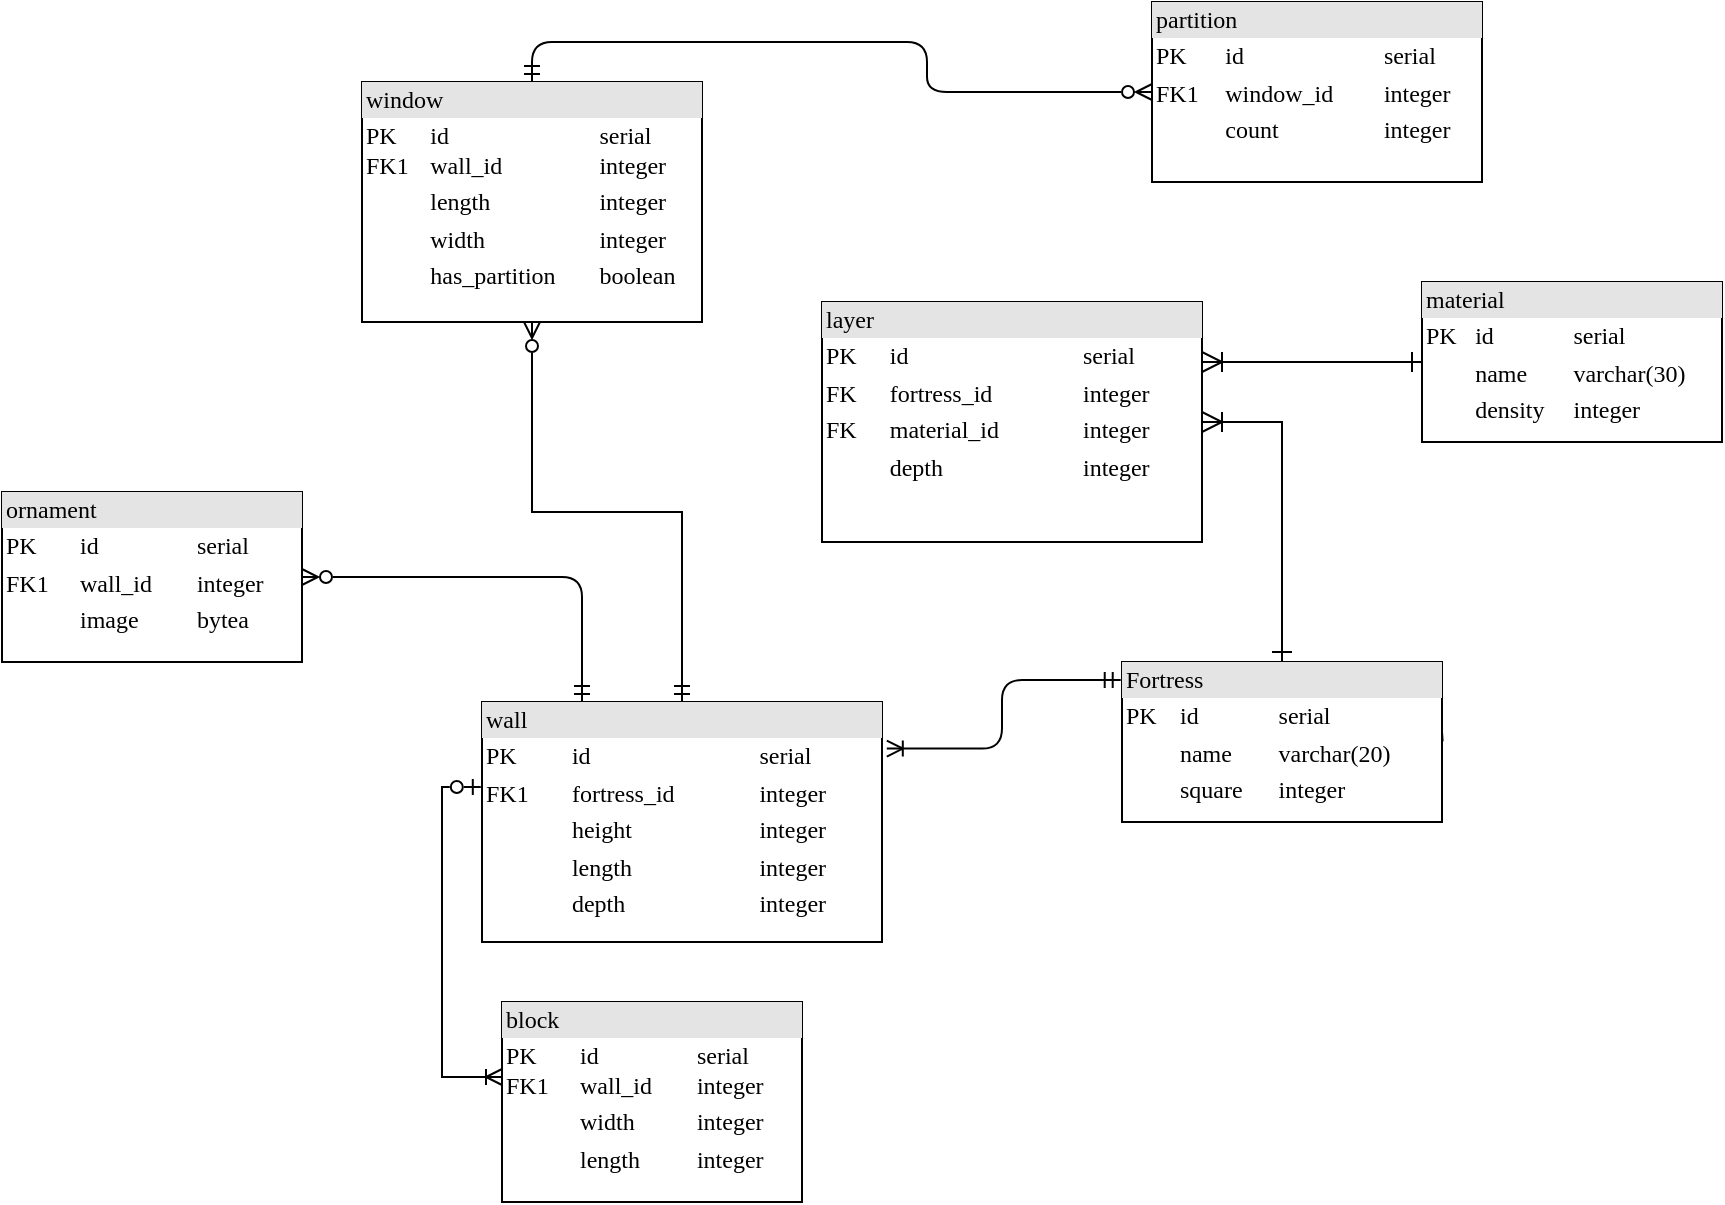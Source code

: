 <mxfile version="21.0.6" type="device"><diagram name="Page-1" id="2ca16b54-16f6-2749-3443-fa8db7711227"><mxGraphModel dx="2205" dy="1572" grid="1" gridSize="10" guides="1" tooltips="1" connect="1" arrows="1" fold="1" page="1" pageScale="1" pageWidth="1100" pageHeight="850" background="none" math="0" shadow="0"><root><mxCell id="0"/><mxCell id="1" parent="0"/><mxCell id="2ed32ef02a7f4228-22" style="edgeStyle=orthogonalEdgeStyle;html=1;exitX=-0.004;exitY=0.113;entryX=1.012;entryY=0.194;labelBackgroundColor=none;startArrow=ERmandOne;endArrow=ERoneToMany;fontFamily=Verdana;fontSize=12;align=left;startFill=0;endFill=0;exitDx=0;exitDy=0;entryDx=0;entryDy=0;entryPerimeter=0;exitPerimeter=0;" parent="1" source="2ed32ef02a7f4228-8" target="XVIDR4VENb0a3KNIITzK-3" edge="1"><mxGeometry relative="1" as="geometry"/></mxCell><mxCell id="2ed32ef02a7f4228-3" value="&lt;div style=&quot;box-sizing: border-box ; width: 100% ; background: #e4e4e4 ; padding: 2px&quot;&gt;block&lt;/div&gt;&lt;table style=&quot;width: 100% ; font-size: 1em&quot; cellpadding=&quot;2&quot; cellspacing=&quot;0&quot;&gt;&lt;tbody&gt;&lt;tr&gt;&lt;td&gt;PK&lt;br&gt;FK1&lt;/td&gt;&lt;td&gt;id&lt;br&gt;wall_id&lt;/td&gt;&lt;td&gt;serial&lt;br&gt;integer&lt;/td&gt;&lt;/tr&gt;&lt;tr&gt;&lt;td&gt;&lt;br&gt;&lt;/td&gt;&lt;td&gt;width&lt;/td&gt;&lt;td&gt;integer&lt;/td&gt;&lt;/tr&gt;&lt;tr&gt;&lt;td&gt;&lt;br&gt;&lt;/td&gt;&lt;td&gt;length&lt;br&gt;&lt;/td&gt;&lt;td&gt;integer&lt;/td&gt;&lt;/tr&gt;&lt;/tbody&gt;&lt;/table&gt;" style="verticalAlign=top;align=left;overflow=fill;html=1;rounded=0;shadow=0;comic=0;labelBackgroundColor=none;strokeWidth=1;fontFamily=Verdana;fontSize=12" parent="1" vertex="1"><mxGeometry x="100" y="480" width="150" height="100" as="geometry"/></mxCell><mxCell id="cIs-21qCSYOTM-PG0c1b-6" style="edgeStyle=none;rounded=0;orthogonalLoop=1;jettySize=auto;html=1;fontSize=12;endArrow=ERmandOne;endFill=0;startSize=8;endSize=8;" parent="1" source="2ed32ef02a7f4228-8" edge="1"><mxGeometry relative="1" as="geometry"><mxPoint x="560" y="345.333" as="targetPoint"/></mxGeometry></mxCell><mxCell id="cIs-21qCSYOTM-PG0c1b-7" style="edgeStyle=none;rounded=0;orthogonalLoop=1;jettySize=auto;html=1;entryX=1;entryY=0.5;entryDx=0;entryDy=0;fontSize=12;endArrow=ERoneToMany;endFill=0;startSize=8;endSize=8;startArrow=ERone;startFill=0;" parent="1" source="2ed32ef02a7f4228-8" target="XVIDR4VENb0a3KNIITzK-8" edge="1"><mxGeometry relative="1" as="geometry"><Array as="points"><mxPoint x="490" y="190"/></Array></mxGeometry></mxCell><mxCell id="2ed32ef02a7f4228-8" value="&lt;div style=&quot;box-sizing: border-box ; width: 100% ; background: #e4e4e4 ; padding: 2px&quot;&gt;Fortress&lt;/div&gt;&lt;table style=&quot;width: 100% ; font-size: 1em&quot; cellpadding=&quot;2&quot; cellspacing=&quot;0&quot;&gt;&lt;tbody&gt;&lt;tr&gt;&lt;td&gt;PK&lt;/td&gt;&lt;td&gt;id&lt;/td&gt;&lt;td&gt;serial&lt;/td&gt;&lt;/tr&gt;&lt;tr&gt;&lt;td&gt;&lt;br&gt;&lt;/td&gt;&lt;td&gt;name&lt;/td&gt;&lt;td&gt;varchar(20)&lt;/td&gt;&lt;/tr&gt;&lt;tr&gt;&lt;td&gt;&lt;br&gt;&lt;/td&gt;&lt;td&gt;square&lt;/td&gt;&lt;td&gt;integer&lt;/td&gt;&lt;/tr&gt;&lt;/tbody&gt;&lt;/table&gt;" style="verticalAlign=top;align=left;overflow=fill;html=1;rounded=0;shadow=0;comic=0;labelBackgroundColor=none;strokeWidth=1;fontFamily=Verdana;fontSize=12" parent="1" vertex="1"><mxGeometry x="410" y="310" width="160" height="80" as="geometry"/></mxCell><mxCell id="XVIDR4VENb0a3KNIITzK-4" style="edgeStyle=orthogonalEdgeStyle;rounded=0;orthogonalLoop=1;jettySize=auto;html=1;entryX=0;entryY=0.375;entryDx=0;entryDy=0;entryPerimeter=0;startArrow=ERzeroToOne;startFill=0;endArrow=ERoneToMany;endFill=0;exitX=-0.003;exitY=0.354;exitDx=0;exitDy=0;exitPerimeter=0;" parent="1" source="XVIDR4VENb0a3KNIITzK-3" target="2ed32ef02a7f4228-3" edge="1"><mxGeometry relative="1" as="geometry"/></mxCell><mxCell id="XVIDR4VENb0a3KNIITzK-7" style="edgeStyle=orthogonalEdgeStyle;rounded=0;orthogonalLoop=1;jettySize=auto;html=1;entryX=0.5;entryY=1;entryDx=0;entryDy=0;startArrow=ERmandOne;startFill=0;endArrow=ERzeroToMany;endFill=0;" parent="1" source="XVIDR4VENb0a3KNIITzK-3" target="XVIDR4VENb0a3KNIITzK-5" edge="1"><mxGeometry relative="1" as="geometry"/></mxCell><mxCell id="XVIDR4VENb0a3KNIITzK-3" value="&lt;div style=&quot;box-sizing: border-box ; width: 100% ; background: #e4e4e4 ; padding: 2px&quot;&gt;wall&lt;/div&gt;&lt;table style=&quot;width: 100% ; font-size: 1em&quot; cellpadding=&quot;2&quot; cellspacing=&quot;0&quot;&gt;&lt;tbody&gt;&lt;tr&gt;&lt;td&gt;PK&lt;br&gt;&lt;/td&gt;&lt;td&gt;id&lt;br&gt;&lt;/td&gt;&lt;td&gt;serial&lt;/td&gt;&lt;/tr&gt;&lt;tr&gt;&lt;td&gt;FK1&lt;/td&gt;&lt;td&gt;fortress_id&lt;/td&gt;&lt;td&gt;integer&lt;/td&gt;&lt;/tr&gt;&lt;tr&gt;&lt;td&gt;&lt;br&gt;&lt;/td&gt;&lt;td&gt;height&lt;/td&gt;&lt;td&gt;integer&lt;/td&gt;&lt;/tr&gt;&lt;tr&gt;&lt;td&gt;&lt;br&gt;&lt;/td&gt;&lt;td&gt;length&lt;/td&gt;&lt;td&gt;integer&lt;/td&gt;&lt;/tr&gt;&lt;tr&gt;&lt;td&gt;&lt;br&gt;&lt;/td&gt;&lt;td&gt;depth&lt;/td&gt;&lt;td&gt;integer&lt;/td&gt;&lt;/tr&gt;&lt;/tbody&gt;&lt;/table&gt;" style="verticalAlign=top;align=left;overflow=fill;html=1;rounded=0;shadow=0;comic=0;labelBackgroundColor=none;strokeWidth=1;fontFamily=Verdana;fontSize=12" parent="1" vertex="1"><mxGeometry x="90" y="330" width="200" height="120" as="geometry"/></mxCell><mxCell id="XVIDR4VENb0a3KNIITzK-5" value="&lt;div style=&quot;box-sizing: border-box ; width: 100% ; background: #e4e4e4 ; padding: 2px&quot;&gt;window&lt;/div&gt;&lt;table style=&quot;width: 100% ; font-size: 1em&quot; cellpadding=&quot;2&quot; cellspacing=&quot;0&quot;&gt;&lt;tbody&gt;&lt;tr&gt;&lt;td&gt;PK&lt;br&gt;FK1&lt;/td&gt;&lt;td&gt;id&lt;br&gt;wall_id&lt;/td&gt;&lt;td&gt;serial&lt;br&gt;integer&lt;/td&gt;&lt;/tr&gt;&lt;tr&gt;&lt;td&gt;&lt;br&gt;&lt;/td&gt;&lt;td&gt;length&lt;br&gt;&lt;/td&gt;&lt;td&gt;integer&lt;/td&gt;&lt;/tr&gt;&lt;tr&gt;&lt;td&gt;&lt;br&gt;&lt;/td&gt;&lt;td&gt;width&lt;/td&gt;&lt;td&gt;integer&lt;/td&gt;&lt;/tr&gt;&lt;tr&gt;&lt;td&gt;&lt;br&gt;&lt;/td&gt;&lt;td&gt;has_partition&lt;br&gt;&lt;/td&gt;&lt;td&gt;boolean&lt;/td&gt;&lt;/tr&gt;&lt;tr&gt;&lt;td&gt;&lt;br&gt;&lt;/td&gt;&lt;td&gt;&lt;br&gt;&lt;br&gt;&lt;br&gt;&lt;/td&gt;&lt;td&gt;&lt;br&gt;&lt;/td&gt;&lt;/tr&gt;&lt;/tbody&gt;&lt;/table&gt;" style="verticalAlign=top;align=left;overflow=fill;html=1;rounded=0;shadow=0;comic=0;labelBackgroundColor=none;strokeWidth=1;fontFamily=Verdana;fontSize=12;" parent="1" vertex="1"><mxGeometry x="30" y="20" width="170" height="120" as="geometry"/></mxCell><mxCell id="cIs-21qCSYOTM-PG0c1b-2" style="edgeStyle=none;curved=1;rounded=0;orthogonalLoop=1;jettySize=auto;html=1;fontSize=12;endArrow=ERmandOne;endFill=0;startSize=8;endSize=8;" parent="1" source="XVIDR4VENb0a3KNIITzK-8" edge="1"><mxGeometry relative="1" as="geometry"><mxPoint x="430" y="194.0" as="targetPoint"/></mxGeometry></mxCell><mxCell id="XVIDR4VENb0a3KNIITzK-8" value="&lt;div style=&quot;box-sizing: border-box ; width: 100% ; background: #e4e4e4 ; padding: 2px&quot;&gt;layer&lt;/div&gt;&lt;table style=&quot;width: 100% ; font-size: 1em&quot; cellpadding=&quot;2&quot; cellspacing=&quot;0&quot;&gt;&lt;tbody&gt;&lt;tr&gt;&lt;td&gt;PK&lt;/td&gt;&lt;td&gt;id&lt;/td&gt;&lt;td&gt;serial&lt;/td&gt;&lt;/tr&gt;&lt;tr&gt;&lt;td&gt;FK&lt;/td&gt;&lt;td&gt;fortress_id&lt;/td&gt;&lt;td&gt;integer&lt;/td&gt;&lt;/tr&gt;&lt;tr&gt;&lt;td&gt;FK&lt;/td&gt;&lt;td&gt;material_id&lt;/td&gt;&lt;td&gt;integer&lt;/td&gt;&lt;/tr&gt;&lt;tr&gt;&lt;td&gt;&lt;br&gt;&lt;/td&gt;&lt;td&gt;depth&lt;/td&gt;&lt;td&gt;integer&lt;/td&gt;&lt;/tr&gt;&lt;/tbody&gt;&lt;/table&gt;" style="verticalAlign=top;align=left;overflow=fill;html=1;rounded=0;shadow=0;comic=0;labelBackgroundColor=none;strokeWidth=1;fontFamily=Verdana;fontSize=12" parent="1" vertex="1"><mxGeometry x="260" y="130" width="190" height="120" as="geometry"/></mxCell><mxCell id="XndN6n7AZz7YNO5JSHy4-1" style="edgeStyle=none;curved=1;rounded=0;orthogonalLoop=1;jettySize=auto;html=1;entryX=1;entryY=0.25;entryDx=0;entryDy=0;fontSize=12;startSize=8;endSize=8;startArrow=ERone;startFill=0;endArrow=ERoneToMany;endFill=0;" edge="1" parent="1" source="XVIDR4VENb0a3KNIITzK-9" target="XVIDR4VENb0a3KNIITzK-8"><mxGeometry relative="1" as="geometry"/></mxCell><mxCell id="XVIDR4VENb0a3KNIITzK-9" value="&lt;div style=&quot;box-sizing: border-box ; width: 100% ; background: #e4e4e4 ; padding: 2px&quot;&gt;material&lt;/div&gt;&lt;table style=&quot;width: 100% ; font-size: 1em&quot; cellpadding=&quot;2&quot; cellspacing=&quot;0&quot;&gt;&lt;tbody&gt;&lt;tr&gt;&lt;td&gt;PK&lt;/td&gt;&lt;td&gt;id&lt;/td&gt;&lt;td&gt;serial&lt;/td&gt;&lt;/tr&gt;&lt;tr&gt;&lt;td&gt;&lt;br&gt;&lt;/td&gt;&lt;td&gt;name&lt;/td&gt;&lt;td&gt;varchar(30)&lt;/td&gt;&lt;/tr&gt;&lt;tr&gt;&lt;td&gt;&lt;br&gt;&lt;/td&gt;&lt;td&gt;density&lt;br&gt;&lt;/td&gt;&lt;td&gt;integer&lt;/td&gt;&lt;/tr&gt;&lt;/tbody&gt;&lt;/table&gt;" style="verticalAlign=top;align=left;overflow=fill;html=1;rounded=0;shadow=0;comic=0;labelBackgroundColor=none;strokeWidth=1;fontFamily=Verdana;fontSize=12" parent="1" vertex="1"><mxGeometry x="560" y="120" width="150" height="80" as="geometry"/></mxCell><mxCell id="XVIDR4VENb0a3KNIITzK-10" style="edgeStyle=none;curved=1;rounded=0;orthogonalLoop=1;jettySize=auto;html=1;exitX=0.5;exitY=1;exitDx=0;exitDy=0;fontSize=12;startSize=8;endSize=8;" parent="1" source="2ed32ef02a7f4228-8" target="2ed32ef02a7f4228-8" edge="1"><mxGeometry relative="1" as="geometry"/></mxCell><mxCell id="XVIDR4VENb0a3KNIITzK-12" value="&lt;div style=&quot;box-sizing: border-box ; width: 100% ; background: #e4e4e4 ; padding: 2px&quot;&gt;partition&lt;/div&gt;&lt;table style=&quot;width: 100% ; font-size: 1em&quot; cellpadding=&quot;2&quot; cellspacing=&quot;0&quot;&gt;&lt;tbody&gt;&lt;tr&gt;&lt;td&gt;PK&lt;/td&gt;&lt;td&gt;id&lt;/td&gt;&lt;td&gt;serial&lt;/td&gt;&lt;/tr&gt;&lt;tr&gt;&lt;td&gt;FK1&lt;/td&gt;&lt;td&gt;window_id&lt;/td&gt;&lt;td&gt;integer&lt;/td&gt;&lt;/tr&gt;&lt;tr&gt;&lt;td&gt;&lt;br&gt;&lt;/td&gt;&lt;td&gt;count&lt;/td&gt;&lt;td&gt;integer&lt;/td&gt;&lt;/tr&gt;&lt;/tbody&gt;&lt;/table&gt;" style="verticalAlign=top;align=left;overflow=fill;html=1;rounded=0;shadow=0;comic=0;labelBackgroundColor=none;strokeWidth=1;fontFamily=Verdana;fontSize=12" parent="1" vertex="1"><mxGeometry x="425" y="-20" width="165" height="90" as="geometry"/></mxCell><mxCell id="XVIDR4VENb0a3KNIITzK-16" style="edgeStyle=orthogonalEdgeStyle;rounded=1;orthogonalLoop=1;jettySize=auto;html=1;entryX=0;entryY=0.5;entryDx=0;entryDy=0;startArrow=ERmandOne;startFill=0;endArrow=ERzeroToMany;endFill=0;exitX=0.5;exitY=0;exitDx=0;exitDy=0;" parent="1" source="XVIDR4VENb0a3KNIITzK-5" target="XVIDR4VENb0a3KNIITzK-12" edge="1"><mxGeometry relative="1" as="geometry"><mxPoint x="210" y="320" as="sourcePoint"/><mxPoint x="210" y="240" as="targetPoint"/></mxGeometry></mxCell><mxCell id="XVIDR4VENb0a3KNIITzK-17" value="&lt;div style=&quot;box-sizing: border-box ; width: 100% ; background: #e4e4e4 ; padding: 2px&quot;&gt;ornament&lt;/div&gt;&lt;table style=&quot;width: 100% ; font-size: 1em&quot; cellpadding=&quot;2&quot; cellspacing=&quot;0&quot;&gt;&lt;tbody&gt;&lt;tr&gt;&lt;td&gt;PK&lt;/td&gt;&lt;td&gt;id&lt;/td&gt;&lt;td&gt;serial&lt;/td&gt;&lt;/tr&gt;&lt;tr&gt;&lt;td&gt;FK1&lt;/td&gt;&lt;td&gt;wall_id&lt;br&gt;&lt;/td&gt;&lt;td&gt;integer&lt;/td&gt;&lt;/tr&gt;&lt;tr&gt;&lt;td&gt;&lt;br&gt;&lt;/td&gt;&lt;td&gt;image&lt;/td&gt;&lt;td&gt;bytea&lt;/td&gt;&lt;/tr&gt;&lt;/tbody&gt;&lt;/table&gt;" style="verticalAlign=top;align=left;overflow=fill;html=1;rounded=0;shadow=0;comic=0;labelBackgroundColor=none;strokeWidth=1;fontFamily=Verdana;fontSize=12" parent="1" vertex="1"><mxGeometry x="-150" y="225" width="150" height="85" as="geometry"/></mxCell><mxCell id="XVIDR4VENb0a3KNIITzK-20" style="edgeStyle=orthogonalEdgeStyle;rounded=1;orthogonalLoop=1;jettySize=auto;html=1;entryX=0.25;entryY=0;entryDx=0;entryDy=0;startArrow=ERzeroToMany;startFill=0;endArrow=ERmandOne;endFill=0;exitX=1;exitY=0.5;exitDx=0;exitDy=0;" parent="1" source="XVIDR4VENb0a3KNIITzK-17" target="XVIDR4VENb0a3KNIITzK-3" edge="1"><mxGeometry relative="1" as="geometry"><mxPoint x="-90" y="85" as="sourcePoint"/><mxPoint x="135" as="targetPoint"/></mxGeometry></mxCell></root></mxGraphModel></diagram></mxfile>